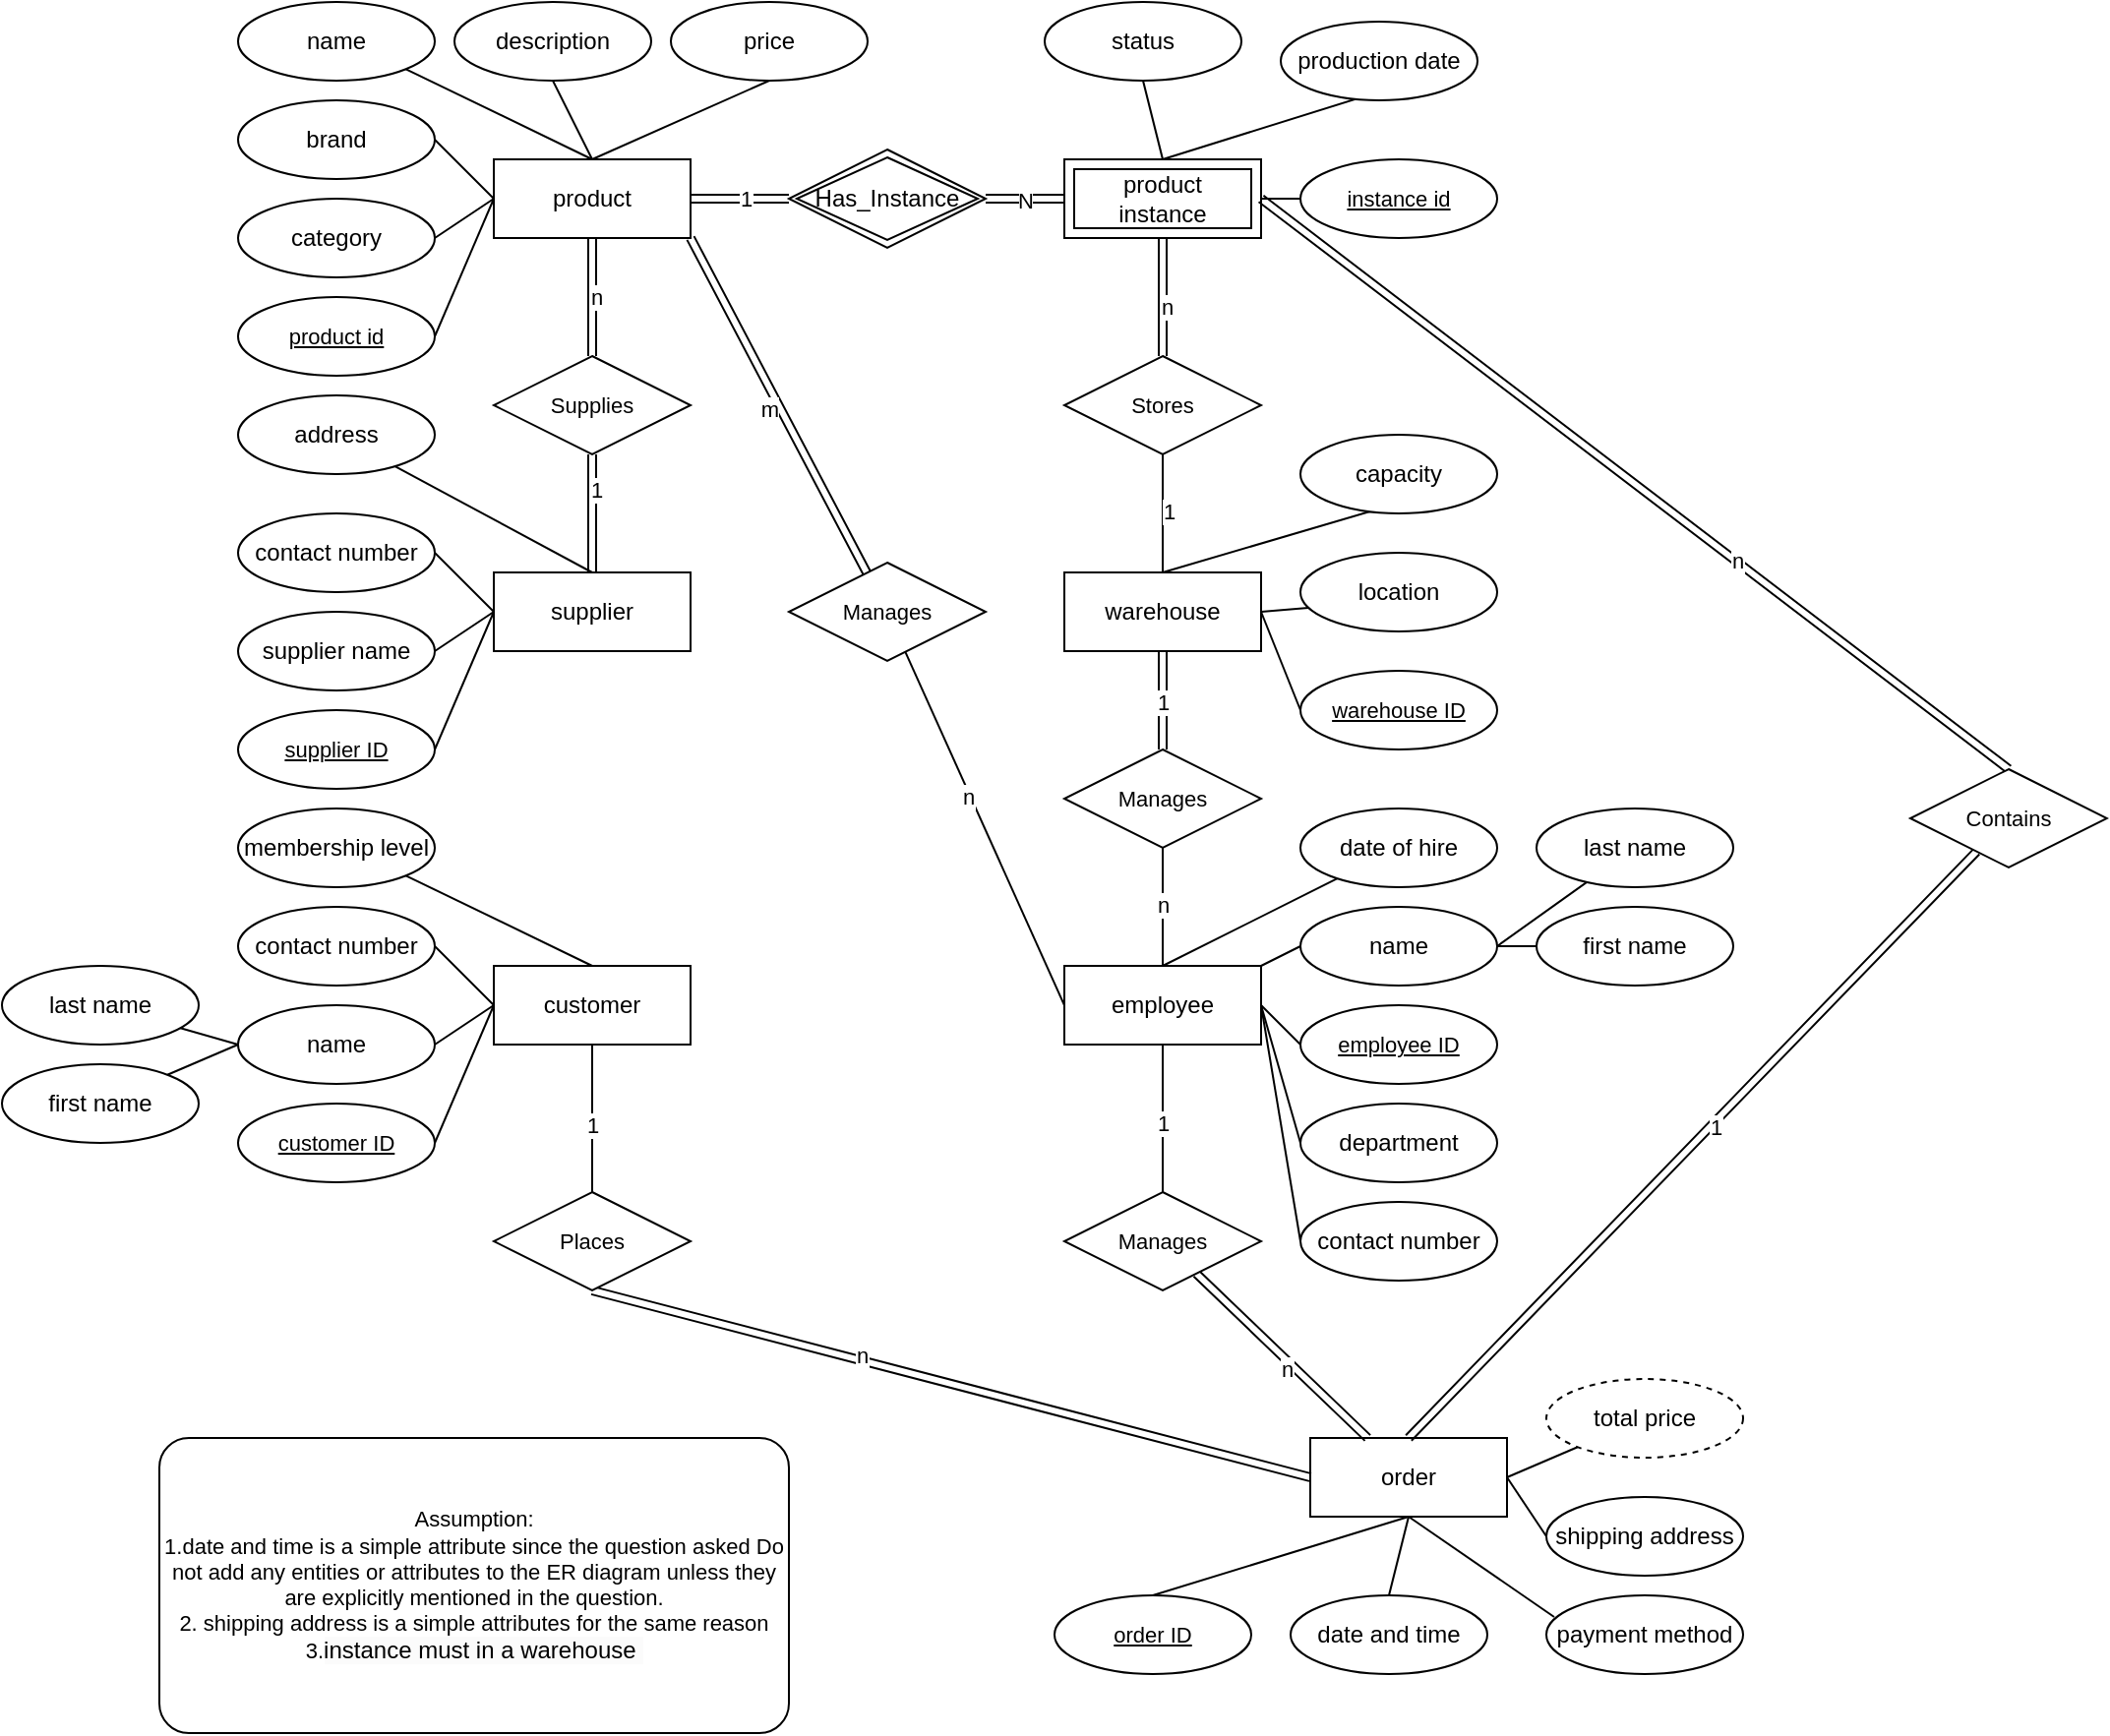 <mxfile version="24.4.14" type="github">
  <diagram id="R2lEEEUBdFMjLlhIrx00" name="Page-1">
    <mxGraphModel dx="882" dy="548" grid="1" gridSize="10" guides="1" tooltips="1" connect="1" arrows="1" fold="1" page="1" pageScale="1" pageWidth="850" pageHeight="1100" math="0" shadow="0" extFonts="Permanent Marker^https://fonts.googleapis.com/css?family=Permanent+Marker">
      <root>
        <mxCell id="0" />
        <mxCell id="1" parent="0" />
        <mxCell id="vBF5v3Q-Qyy129h_z25D-1" value="product" style="whiteSpace=wrap;html=1;align=center;" parent="1" vertex="1">
          <mxGeometry x="530" y="120" width="100" height="40" as="geometry" />
        </mxCell>
        <mxCell id="vBF5v3Q-Qyy129h_z25D-10" style="rounded=0;orthogonalLoop=1;jettySize=auto;html=1;exitX=1;exitY=1;exitDx=0;exitDy=0;entryX=0.5;entryY=0;entryDx=0;entryDy=0;strokeColor=default;align=center;verticalAlign=middle;fontFamily=Helvetica;fontSize=11;fontColor=default;labelBackgroundColor=default;endArrow=none;endFill=0;jumpStyle=none;" parent="1" source="vBF5v3Q-Qyy129h_z25D-2" target="vBF5v3Q-Qyy129h_z25D-1" edge="1">
          <mxGeometry relative="1" as="geometry" />
        </mxCell>
        <mxCell id="vBF5v3Q-Qyy129h_z25D-2" value="name" style="ellipse;whiteSpace=wrap;html=1;align=center;" parent="1" vertex="1">
          <mxGeometry x="400" y="40" width="100" height="40" as="geometry" />
        </mxCell>
        <mxCell id="vBF5v3Q-Qyy129h_z25D-11" style="edgeStyle=none;rounded=0;jumpStyle=none;orthogonalLoop=1;jettySize=auto;html=1;exitX=0.5;exitY=1;exitDx=0;exitDy=0;entryX=0.5;entryY=0;entryDx=0;entryDy=0;strokeColor=default;align=center;verticalAlign=middle;fontFamily=Helvetica;fontSize=11;fontColor=default;labelBackgroundColor=default;endArrow=none;endFill=0;" parent="1" source="vBF5v3Q-Qyy129h_z25D-3" target="vBF5v3Q-Qyy129h_z25D-1" edge="1">
          <mxGeometry relative="1" as="geometry" />
        </mxCell>
        <mxCell id="vBF5v3Q-Qyy129h_z25D-3" value="description" style="ellipse;whiteSpace=wrap;html=1;align=center;" parent="1" vertex="1">
          <mxGeometry x="510" y="40" width="100" height="40" as="geometry" />
        </mxCell>
        <mxCell id="vBF5v3Q-Qyy129h_z25D-12" style="edgeStyle=none;rounded=0;jumpStyle=none;orthogonalLoop=1;jettySize=auto;html=1;exitX=0.5;exitY=1;exitDx=0;exitDy=0;strokeColor=default;align=center;verticalAlign=middle;fontFamily=Helvetica;fontSize=11;fontColor=default;labelBackgroundColor=default;endArrow=none;endFill=0;" parent="1" source="vBF5v3Q-Qyy129h_z25D-4" edge="1">
          <mxGeometry relative="1" as="geometry">
            <mxPoint x="580" y="120" as="targetPoint" />
          </mxGeometry>
        </mxCell>
        <mxCell id="vBF5v3Q-Qyy129h_z25D-4" value="price" style="ellipse;whiteSpace=wrap;html=1;align=center;" parent="1" vertex="1">
          <mxGeometry x="620" y="40" width="100" height="40" as="geometry" />
        </mxCell>
        <mxCell id="vBF5v3Q-Qyy129h_z25D-13" style="edgeStyle=none;rounded=0;jumpStyle=none;orthogonalLoop=1;jettySize=auto;html=1;exitX=1;exitY=0.5;exitDx=0;exitDy=0;entryX=0;entryY=0.5;entryDx=0;entryDy=0;strokeColor=default;align=center;verticalAlign=middle;fontFamily=Helvetica;fontSize=11;fontColor=default;labelBackgroundColor=default;endArrow=none;endFill=0;" parent="1" source="vBF5v3Q-Qyy129h_z25D-5" target="vBF5v3Q-Qyy129h_z25D-1" edge="1">
          <mxGeometry relative="1" as="geometry" />
        </mxCell>
        <mxCell id="vBF5v3Q-Qyy129h_z25D-5" value="brand" style="ellipse;whiteSpace=wrap;html=1;align=center;" parent="1" vertex="1">
          <mxGeometry x="400" y="90" width="100" height="40" as="geometry" />
        </mxCell>
        <mxCell id="vBF5v3Q-Qyy129h_z25D-14" style="edgeStyle=none;rounded=0;jumpStyle=none;orthogonalLoop=1;jettySize=auto;html=1;exitX=1;exitY=0.5;exitDx=0;exitDy=0;strokeColor=default;align=center;verticalAlign=middle;fontFamily=Helvetica;fontSize=11;fontColor=default;labelBackgroundColor=default;endArrow=none;endFill=0;" parent="1" source="vBF5v3Q-Qyy129h_z25D-6" edge="1">
          <mxGeometry relative="1" as="geometry">
            <mxPoint x="530" y="140" as="targetPoint" />
          </mxGeometry>
        </mxCell>
        <mxCell id="vBF5v3Q-Qyy129h_z25D-6" value="category" style="ellipse;whiteSpace=wrap;html=1;align=center;" parent="1" vertex="1">
          <mxGeometry x="400" y="140" width="100" height="40" as="geometry" />
        </mxCell>
        <mxCell id="vBF5v3Q-Qyy129h_z25D-15" style="edgeStyle=none;rounded=0;jumpStyle=none;orthogonalLoop=1;jettySize=auto;html=1;exitX=1;exitY=0.5;exitDx=0;exitDy=0;strokeColor=default;align=center;verticalAlign=middle;fontFamily=Helvetica;fontSize=11;fontColor=default;labelBackgroundColor=default;endArrow=none;endFill=0;" parent="1" source="vBF5v3Q-Qyy129h_z25D-9" edge="1">
          <mxGeometry relative="1" as="geometry">
            <mxPoint x="530" y="140" as="targetPoint" />
          </mxGeometry>
        </mxCell>
        <mxCell id="vBF5v3Q-Qyy129h_z25D-9" value="product id" style="ellipse;whiteSpace=wrap;html=1;align=center;fontStyle=4;fontFamily=Helvetica;fontSize=11;fontColor=default;labelBackgroundColor=default;" parent="1" vertex="1">
          <mxGeometry x="400" y="190" width="100" height="40" as="geometry" />
        </mxCell>
        <mxCell id="vBF5v3Q-Qyy129h_z25D-16" value="product instance" style="shape=ext;margin=3;double=1;whiteSpace=wrap;html=1;align=center;" parent="1" vertex="1">
          <mxGeometry x="820" y="120" width="100" height="40" as="geometry" />
        </mxCell>
        <mxCell id="vBF5v3Q-Qyy129h_z25D-23" style="edgeStyle=none;rounded=0;jumpStyle=none;orthogonalLoop=1;jettySize=auto;html=1;exitX=0.5;exitY=1;exitDx=0;exitDy=0;entryX=0.5;entryY=0;entryDx=0;entryDy=0;strokeColor=default;align=center;verticalAlign=middle;fontFamily=Helvetica;fontSize=11;fontColor=default;labelBackgroundColor=default;endArrow=none;endFill=0;" parent="1" source="vBF5v3Q-Qyy129h_z25D-24" target="vBF5v3Q-Qyy129h_z25D-16" edge="1">
          <mxGeometry relative="1" as="geometry" />
        </mxCell>
        <mxCell id="vBF5v3Q-Qyy129h_z25D-24" value="status" style="ellipse;whiteSpace=wrap;html=1;align=center;" parent="1" vertex="1">
          <mxGeometry x="810" y="40" width="100" height="40" as="geometry" />
        </mxCell>
        <mxCell id="vBF5v3Q-Qyy129h_z25D-25" style="edgeStyle=none;rounded=0;jumpStyle=none;orthogonalLoop=1;jettySize=auto;html=1;exitX=1;exitY=0.5;exitDx=0;exitDy=0;strokeColor=default;align=center;verticalAlign=middle;fontFamily=Helvetica;fontSize=11;fontColor=default;labelBackgroundColor=default;endArrow=none;endFill=0;entryX=0.5;entryY=0;entryDx=0;entryDy=0;" parent="1" source="vBF5v3Q-Qyy129h_z25D-26" target="vBF5v3Q-Qyy129h_z25D-16" edge="1">
          <mxGeometry relative="1" as="geometry">
            <mxPoint x="790" y="100" as="targetPoint" />
          </mxGeometry>
        </mxCell>
        <mxCell id="vBF5v3Q-Qyy129h_z25D-26" value="production date" style="ellipse;whiteSpace=wrap;html=1;align=center;" parent="1" vertex="1">
          <mxGeometry x="930" y="50" width="100" height="40" as="geometry" />
        </mxCell>
        <mxCell id="vBF5v3Q-Qyy129h_z25D-27" style="edgeStyle=none;rounded=0;jumpStyle=none;orthogonalLoop=1;jettySize=auto;html=1;exitX=0;exitY=0.5;exitDx=0;exitDy=0;strokeColor=default;align=center;verticalAlign=middle;fontFamily=Helvetica;fontSize=11;fontColor=default;labelBackgroundColor=default;endArrow=none;endFill=0;entryX=1;entryY=0.5;entryDx=0;entryDy=0;" parent="1" source="vBF5v3Q-Qyy129h_z25D-28" target="vBF5v3Q-Qyy129h_z25D-16" edge="1">
          <mxGeometry relative="1" as="geometry">
            <mxPoint x="840" y="220" as="targetPoint" />
          </mxGeometry>
        </mxCell>
        <mxCell id="vBF5v3Q-Qyy129h_z25D-28" value="instance id" style="ellipse;whiteSpace=wrap;html=1;align=center;fontStyle=4;fontFamily=Helvetica;fontSize=11;fontColor=default;labelBackgroundColor=default;" parent="1" vertex="1">
          <mxGeometry x="940" y="120" width="100" height="40" as="geometry" />
        </mxCell>
        <mxCell id="vBF5v3Q-Qyy129h_z25D-29" value="warehouse" style="whiteSpace=wrap;html=1;align=center;" parent="1" vertex="1">
          <mxGeometry x="820" y="330" width="100" height="40" as="geometry" />
        </mxCell>
        <mxCell id="vBF5v3Q-Qyy129h_z25D-30" style="edgeStyle=none;rounded=0;jumpStyle=none;orthogonalLoop=1;jettySize=auto;html=1;exitX=1;exitY=0.5;exitDx=0;exitDy=0;entryX=0.5;entryY=0;entryDx=0;entryDy=0;strokeColor=default;align=center;verticalAlign=middle;fontFamily=Helvetica;fontSize=11;fontColor=default;labelBackgroundColor=default;endArrow=none;endFill=0;" parent="1" source="vBF5v3Q-Qyy129h_z25D-31" target="vBF5v3Q-Qyy129h_z25D-29" edge="1">
          <mxGeometry relative="1" as="geometry" />
        </mxCell>
        <mxCell id="vBF5v3Q-Qyy129h_z25D-31" value="capacity" style="ellipse;whiteSpace=wrap;html=1;align=center;" parent="1" vertex="1">
          <mxGeometry x="940" y="260" width="100" height="40" as="geometry" />
        </mxCell>
        <mxCell id="vBF5v3Q-Qyy129h_z25D-32" style="edgeStyle=none;rounded=0;jumpStyle=none;orthogonalLoop=1;jettySize=auto;html=1;exitX=1;exitY=0.5;exitDx=0;exitDy=0;strokeColor=default;align=center;verticalAlign=middle;fontFamily=Helvetica;fontSize=11;fontColor=default;labelBackgroundColor=default;endArrow=none;endFill=0;entryX=1;entryY=0.5;entryDx=0;entryDy=0;" parent="1" source="vBF5v3Q-Qyy129h_z25D-33" target="vBF5v3Q-Qyy129h_z25D-29" edge="1">
          <mxGeometry relative="1" as="geometry">
            <mxPoint x="820" y="330" as="targetPoint" />
          </mxGeometry>
        </mxCell>
        <mxCell id="vBF5v3Q-Qyy129h_z25D-33" value="location" style="ellipse;whiteSpace=wrap;html=1;align=center;" parent="1" vertex="1">
          <mxGeometry x="940" y="320" width="100" height="40" as="geometry" />
        </mxCell>
        <mxCell id="vBF5v3Q-Qyy129h_z25D-34" style="edgeStyle=none;rounded=0;jumpStyle=none;orthogonalLoop=1;jettySize=auto;html=1;exitX=0;exitY=0.5;exitDx=0;exitDy=0;strokeColor=default;align=center;verticalAlign=middle;fontFamily=Helvetica;fontSize=11;fontColor=default;labelBackgroundColor=default;endArrow=none;endFill=0;entryX=1;entryY=0.5;entryDx=0;entryDy=0;" parent="1" source="vBF5v3Q-Qyy129h_z25D-35" target="vBF5v3Q-Qyy129h_z25D-29" edge="1">
          <mxGeometry relative="1" as="geometry">
            <mxPoint x="820" y="330" as="targetPoint" />
          </mxGeometry>
        </mxCell>
        <mxCell id="vBF5v3Q-Qyy129h_z25D-35" value="warehouse ID" style="ellipse;whiteSpace=wrap;html=1;align=center;fontStyle=4;fontFamily=Helvetica;fontSize=11;fontColor=default;labelBackgroundColor=default;" parent="1" vertex="1">
          <mxGeometry x="940" y="380" width="100" height="40" as="geometry" />
        </mxCell>
        <mxCell id="vBF5v3Q-Qyy129h_z25D-36" value="supplier" style="whiteSpace=wrap;html=1;align=center;" parent="1" vertex="1">
          <mxGeometry x="530" y="330" width="100" height="40" as="geometry" />
        </mxCell>
        <mxCell id="vBF5v3Q-Qyy129h_z25D-37" style="edgeStyle=none;rounded=0;jumpStyle=none;orthogonalLoop=1;jettySize=auto;html=1;exitX=1;exitY=0.5;exitDx=0;exitDy=0;entryX=0;entryY=0.5;entryDx=0;entryDy=0;strokeColor=default;align=center;verticalAlign=middle;fontFamily=Helvetica;fontSize=11;fontColor=default;labelBackgroundColor=default;endArrow=none;endFill=0;" parent="1" source="vBF5v3Q-Qyy129h_z25D-38" target="vBF5v3Q-Qyy129h_z25D-36" edge="1">
          <mxGeometry relative="1" as="geometry" />
        </mxCell>
        <mxCell id="vBF5v3Q-Qyy129h_z25D-38" value="contact number" style="ellipse;whiteSpace=wrap;html=1;align=center;" parent="1" vertex="1">
          <mxGeometry x="400" y="300" width="100" height="40" as="geometry" />
        </mxCell>
        <mxCell id="vBF5v3Q-Qyy129h_z25D-39" style="edgeStyle=none;rounded=0;jumpStyle=none;orthogonalLoop=1;jettySize=auto;html=1;exitX=1;exitY=0.5;exitDx=0;exitDy=0;strokeColor=default;align=center;verticalAlign=middle;fontFamily=Helvetica;fontSize=11;fontColor=default;labelBackgroundColor=default;endArrow=none;endFill=0;" parent="1" source="vBF5v3Q-Qyy129h_z25D-40" edge="1">
          <mxGeometry relative="1" as="geometry">
            <mxPoint x="530" y="350" as="targetPoint" />
          </mxGeometry>
        </mxCell>
        <mxCell id="vBF5v3Q-Qyy129h_z25D-40" value="supplier name" style="ellipse;whiteSpace=wrap;html=1;align=center;" parent="1" vertex="1">
          <mxGeometry x="400" y="350" width="100" height="40" as="geometry" />
        </mxCell>
        <mxCell id="vBF5v3Q-Qyy129h_z25D-41" style="edgeStyle=none;rounded=0;jumpStyle=none;orthogonalLoop=1;jettySize=auto;html=1;exitX=1;exitY=0.5;exitDx=0;exitDy=0;strokeColor=default;align=center;verticalAlign=middle;fontFamily=Helvetica;fontSize=11;fontColor=default;labelBackgroundColor=default;endArrow=none;endFill=0;" parent="1" source="vBF5v3Q-Qyy129h_z25D-42" edge="1">
          <mxGeometry relative="1" as="geometry">
            <mxPoint x="530" y="350" as="targetPoint" />
          </mxGeometry>
        </mxCell>
        <mxCell id="vBF5v3Q-Qyy129h_z25D-42" value="supplier ID" style="ellipse;whiteSpace=wrap;html=1;align=center;fontStyle=4;fontFamily=Helvetica;fontSize=11;fontColor=default;labelBackgroundColor=default;" parent="1" vertex="1">
          <mxGeometry x="400" y="400" width="100" height="40" as="geometry" />
        </mxCell>
        <mxCell id="vBF5v3Q-Qyy129h_z25D-45" style="edgeStyle=none;rounded=0;jumpStyle=none;orthogonalLoop=1;jettySize=auto;html=1;strokeColor=default;align=center;verticalAlign=middle;fontFamily=Helvetica;fontSize=11;fontColor=default;labelBackgroundColor=default;endArrow=none;endFill=0;entryX=0.5;entryY=0;entryDx=0;entryDy=0;" parent="1" source="vBF5v3Q-Qyy129h_z25D-43" target="vBF5v3Q-Qyy129h_z25D-36" edge="1">
          <mxGeometry relative="1" as="geometry">
            <mxPoint x="570" y="320" as="targetPoint" />
          </mxGeometry>
        </mxCell>
        <mxCell id="vBF5v3Q-Qyy129h_z25D-43" value="address" style="ellipse;whiteSpace=wrap;html=1;align=center;" parent="1" vertex="1">
          <mxGeometry x="400" y="240" width="100" height="40" as="geometry" />
        </mxCell>
        <mxCell id="vBF5v3Q-Qyy129h_z25D-46" value="customer" style="whiteSpace=wrap;html=1;align=center;" parent="1" vertex="1">
          <mxGeometry x="530" y="530" width="100" height="40" as="geometry" />
        </mxCell>
        <mxCell id="vBF5v3Q-Qyy129h_z25D-47" style="rounded=0;orthogonalLoop=1;jettySize=auto;html=1;exitX=1;exitY=1;exitDx=0;exitDy=0;entryX=0.5;entryY=0;entryDx=0;entryDy=0;strokeColor=default;align=center;verticalAlign=middle;fontFamily=Helvetica;fontSize=11;fontColor=default;labelBackgroundColor=default;endArrow=none;endFill=0;jumpStyle=none;" parent="1" source="vBF5v3Q-Qyy129h_z25D-48" target="vBF5v3Q-Qyy129h_z25D-46" edge="1">
          <mxGeometry relative="1" as="geometry" />
        </mxCell>
        <mxCell id="vBF5v3Q-Qyy129h_z25D-48" value="membership level" style="ellipse;whiteSpace=wrap;html=1;align=center;" parent="1" vertex="1">
          <mxGeometry x="400" y="450" width="100" height="40" as="geometry" />
        </mxCell>
        <mxCell id="vBF5v3Q-Qyy129h_z25D-53" style="edgeStyle=none;rounded=0;jumpStyle=none;orthogonalLoop=1;jettySize=auto;html=1;exitX=1;exitY=0.5;exitDx=0;exitDy=0;entryX=0;entryY=0.5;entryDx=0;entryDy=0;strokeColor=default;align=center;verticalAlign=middle;fontFamily=Helvetica;fontSize=11;fontColor=default;labelBackgroundColor=default;endArrow=none;endFill=0;" parent="1" source="vBF5v3Q-Qyy129h_z25D-54" target="vBF5v3Q-Qyy129h_z25D-46" edge="1">
          <mxGeometry relative="1" as="geometry" />
        </mxCell>
        <mxCell id="vBF5v3Q-Qyy129h_z25D-54" value="contact number" style="ellipse;whiteSpace=wrap;html=1;align=center;" parent="1" vertex="1">
          <mxGeometry x="400" y="500" width="100" height="40" as="geometry" />
        </mxCell>
        <mxCell id="vBF5v3Q-Qyy129h_z25D-55" style="edgeStyle=none;rounded=0;jumpStyle=none;orthogonalLoop=1;jettySize=auto;html=1;exitX=1;exitY=0.5;exitDx=0;exitDy=0;strokeColor=default;align=center;verticalAlign=middle;fontFamily=Helvetica;fontSize=11;fontColor=default;labelBackgroundColor=default;endArrow=none;endFill=0;" parent="1" source="vBF5v3Q-Qyy129h_z25D-56" edge="1">
          <mxGeometry relative="1" as="geometry">
            <mxPoint x="530" y="550" as="targetPoint" />
          </mxGeometry>
        </mxCell>
        <mxCell id="vBF5v3Q-Qyy129h_z25D-56" value="name" style="ellipse;whiteSpace=wrap;html=1;align=center;" parent="1" vertex="1">
          <mxGeometry x="400" y="550" width="100" height="40" as="geometry" />
        </mxCell>
        <mxCell id="vBF5v3Q-Qyy129h_z25D-57" style="edgeStyle=none;rounded=0;jumpStyle=none;orthogonalLoop=1;jettySize=auto;html=1;exitX=1;exitY=0.5;exitDx=0;exitDy=0;strokeColor=default;align=center;verticalAlign=middle;fontFamily=Helvetica;fontSize=11;fontColor=default;labelBackgroundColor=default;endArrow=none;endFill=0;" parent="1" source="vBF5v3Q-Qyy129h_z25D-58" edge="1">
          <mxGeometry relative="1" as="geometry">
            <mxPoint x="530" y="550" as="targetPoint" />
          </mxGeometry>
        </mxCell>
        <mxCell id="vBF5v3Q-Qyy129h_z25D-58" value="customer ID" style="ellipse;whiteSpace=wrap;html=1;align=center;fontStyle=4;fontFamily=Helvetica;fontSize=11;fontColor=default;labelBackgroundColor=default;" parent="1" vertex="1">
          <mxGeometry x="400" y="600" width="100" height="40" as="geometry" />
        </mxCell>
        <mxCell id="vBF5v3Q-Qyy129h_z25D-59" value="order" style="whiteSpace=wrap;html=1;align=center;" parent="1" vertex="1">
          <mxGeometry x="945" y="770" width="100" height="40" as="geometry" />
        </mxCell>
        <mxCell id="vBF5v3Q-Qyy129h_z25D-60" style="rounded=0;orthogonalLoop=1;jettySize=auto;html=1;exitX=0;exitY=0.5;exitDx=0;exitDy=0;strokeColor=default;align=center;verticalAlign=middle;fontFamily=Helvetica;fontSize=11;fontColor=default;labelBackgroundColor=default;endArrow=none;endFill=0;jumpStyle=none;entryX=1;entryY=0.5;entryDx=0;entryDy=0;" parent="1" source="vBF5v3Q-Qyy129h_z25D-61" target="vBF5v3Q-Qyy129h_z25D-59" edge="1">
          <mxGeometry relative="1" as="geometry">
            <mxPoint x="1155" y="720" as="targetPoint" />
          </mxGeometry>
        </mxCell>
        <mxCell id="vBF5v3Q-Qyy129h_z25D-61" value="shipping address" style="ellipse;whiteSpace=wrap;html=1;align=center;" parent="1" vertex="1">
          <mxGeometry x="1065" y="800" width="100" height="40" as="geometry" />
        </mxCell>
        <mxCell id="vBF5v3Q-Qyy129h_z25D-62" style="edgeStyle=none;rounded=0;jumpStyle=none;orthogonalLoop=1;jettySize=auto;html=1;exitX=0.04;exitY=0.275;exitDx=0;exitDy=0;entryX=0.5;entryY=1;entryDx=0;entryDy=0;strokeColor=default;align=center;verticalAlign=middle;fontFamily=Helvetica;fontSize=11;fontColor=default;labelBackgroundColor=default;endArrow=none;endFill=0;exitPerimeter=0;" parent="1" source="vBF5v3Q-Qyy129h_z25D-63" target="vBF5v3Q-Qyy129h_z25D-59" edge="1">
          <mxGeometry relative="1" as="geometry" />
        </mxCell>
        <mxCell id="vBF5v3Q-Qyy129h_z25D-63" value="payment method" style="ellipse;whiteSpace=wrap;html=1;align=center;" parent="1" vertex="1">
          <mxGeometry x="1065" y="850" width="100" height="40" as="geometry" />
        </mxCell>
        <mxCell id="vBF5v3Q-Qyy129h_z25D-64" style="edgeStyle=none;rounded=0;jumpStyle=none;orthogonalLoop=1;jettySize=auto;html=1;exitX=0.5;exitY=0;exitDx=0;exitDy=0;strokeColor=default;align=center;verticalAlign=middle;fontFamily=Helvetica;fontSize=11;fontColor=default;labelBackgroundColor=default;endArrow=none;endFill=0;entryX=0.5;entryY=1;entryDx=0;entryDy=0;" parent="1" source="vBF5v3Q-Qyy129h_z25D-65" target="vBF5v3Q-Qyy129h_z25D-59" edge="1">
          <mxGeometry relative="1" as="geometry">
            <mxPoint x="1055" y="780" as="targetPoint" />
          </mxGeometry>
        </mxCell>
        <mxCell id="vBF5v3Q-Qyy129h_z25D-65" value="date and time" style="ellipse;whiteSpace=wrap;html=1;align=center;" parent="1" vertex="1">
          <mxGeometry x="935" y="850" width="100" height="40" as="geometry" />
        </mxCell>
        <mxCell id="vBF5v3Q-Qyy129h_z25D-66" style="edgeStyle=none;rounded=0;jumpStyle=none;orthogonalLoop=1;jettySize=auto;html=1;exitX=0.5;exitY=0;exitDx=0;exitDy=0;strokeColor=default;align=center;verticalAlign=middle;fontFamily=Helvetica;fontSize=11;fontColor=default;labelBackgroundColor=default;endArrow=none;endFill=0;entryX=0.5;entryY=1;entryDx=0;entryDy=0;" parent="1" source="vBF5v3Q-Qyy129h_z25D-67" target="vBF5v3Q-Qyy129h_z25D-59" edge="1">
          <mxGeometry relative="1" as="geometry">
            <mxPoint x="1105" y="800" as="targetPoint" />
          </mxGeometry>
        </mxCell>
        <mxCell id="vBF5v3Q-Qyy129h_z25D-67" value="order ID" style="ellipse;whiteSpace=wrap;html=1;align=center;fontStyle=4;fontFamily=Helvetica;fontSize=11;fontColor=default;labelBackgroundColor=default;" parent="1" vertex="1">
          <mxGeometry x="815" y="850" width="100" height="40" as="geometry" />
        </mxCell>
        <mxCell id="vBF5v3Q-Qyy129h_z25D-70" style="edgeStyle=none;rounded=0;jumpStyle=none;orthogonalLoop=1;jettySize=auto;html=1;entryX=0;entryY=0.5;entryDx=0;entryDy=0;strokeColor=default;align=center;verticalAlign=middle;fontFamily=Helvetica;fontSize=11;fontColor=default;labelBackgroundColor=default;endArrow=none;endFill=0;" parent="1" source="vBF5v3Q-Qyy129h_z25D-68" target="vBF5v3Q-Qyy129h_z25D-56" edge="1">
          <mxGeometry relative="1" as="geometry" />
        </mxCell>
        <mxCell id="vBF5v3Q-Qyy129h_z25D-68" value="last name" style="ellipse;whiteSpace=wrap;html=1;align=center;" parent="1" vertex="1">
          <mxGeometry x="280" y="530" width="100" height="40" as="geometry" />
        </mxCell>
        <mxCell id="vBF5v3Q-Qyy129h_z25D-71" style="edgeStyle=none;rounded=0;jumpStyle=none;orthogonalLoop=1;jettySize=auto;html=1;entryX=0;entryY=0.5;entryDx=0;entryDy=0;strokeColor=default;align=center;verticalAlign=middle;fontFamily=Helvetica;fontSize=11;fontColor=default;labelBackgroundColor=default;endArrow=none;endFill=0;" parent="1" source="vBF5v3Q-Qyy129h_z25D-69" target="vBF5v3Q-Qyy129h_z25D-56" edge="1">
          <mxGeometry relative="1" as="geometry" />
        </mxCell>
        <mxCell id="vBF5v3Q-Qyy129h_z25D-69" value="first name" style="ellipse;whiteSpace=wrap;html=1;align=center;" parent="1" vertex="1">
          <mxGeometry x="280" y="580" width="100" height="40" as="geometry" />
        </mxCell>
        <mxCell id="vBF5v3Q-Qyy129h_z25D-73" style="edgeStyle=none;rounded=0;jumpStyle=none;orthogonalLoop=1;jettySize=auto;html=1;strokeColor=default;align=center;verticalAlign=middle;fontFamily=Helvetica;fontSize=11;fontColor=default;labelBackgroundColor=default;endArrow=none;endFill=0;entryX=1;entryY=0.5;entryDx=0;entryDy=0;" parent="1" source="vBF5v3Q-Qyy129h_z25D-72" target="vBF5v3Q-Qyy129h_z25D-59" edge="1">
          <mxGeometry relative="1" as="geometry" />
        </mxCell>
        <mxCell id="vBF5v3Q-Qyy129h_z25D-72" value="total price" style="ellipse;whiteSpace=wrap;html=1;align=center;dashed=1;" parent="1" vertex="1">
          <mxGeometry x="1065" y="740" width="100" height="40" as="geometry" />
        </mxCell>
        <mxCell id="vBF5v3Q-Qyy129h_z25D-74" value="employee" style="whiteSpace=wrap;html=1;align=center;" parent="1" vertex="1">
          <mxGeometry x="820" y="530" width="100" height="40" as="geometry" />
        </mxCell>
        <mxCell id="vBF5v3Q-Qyy129h_z25D-75" style="rounded=0;orthogonalLoop=1;jettySize=auto;html=1;exitX=0;exitY=0.5;exitDx=0;exitDy=0;entryX=1;entryY=0.5;entryDx=0;entryDy=0;strokeColor=default;align=center;verticalAlign=middle;fontFamily=Helvetica;fontSize=11;fontColor=default;labelBackgroundColor=default;endArrow=none;endFill=0;jumpStyle=none;" parent="1" source="vBF5v3Q-Qyy129h_z25D-82" target="vBF5v3Q-Qyy129h_z25D-74" edge="1">
          <mxGeometry relative="1" as="geometry">
            <mxPoint x="1025.355" y="604.142" as="sourcePoint" />
          </mxGeometry>
        </mxCell>
        <mxCell id="vBF5v3Q-Qyy129h_z25D-76" value="contact number" style="ellipse;whiteSpace=wrap;html=1;align=center;" parent="1" vertex="1">
          <mxGeometry x="940" y="650" width="100" height="40" as="geometry" />
        </mxCell>
        <mxCell id="vBF5v3Q-Qyy129h_z25D-77" style="edgeStyle=none;rounded=0;jumpStyle=none;orthogonalLoop=1;jettySize=auto;html=1;exitX=0;exitY=0.5;exitDx=0;exitDy=0;entryX=1;entryY=0.5;entryDx=0;entryDy=0;strokeColor=default;align=center;verticalAlign=middle;fontFamily=Helvetica;fontSize=11;fontColor=default;labelBackgroundColor=default;endArrow=none;endFill=0;" parent="1" source="vBF5v3Q-Qyy129h_z25D-78" target="vBF5v3Q-Qyy129h_z25D-74" edge="1">
          <mxGeometry relative="1" as="geometry" />
        </mxCell>
        <mxCell id="vBF5v3Q-Qyy129h_z25D-78" value="department" style="ellipse;whiteSpace=wrap;html=1;align=center;" parent="1" vertex="1">
          <mxGeometry x="940" y="600" width="100" height="40" as="geometry" />
        </mxCell>
        <mxCell id="vBF5v3Q-Qyy129h_z25D-79" style="edgeStyle=none;rounded=0;jumpStyle=none;orthogonalLoop=1;jettySize=auto;html=1;exitX=0;exitY=0.5;exitDx=0;exitDy=0;strokeColor=default;align=center;verticalAlign=middle;fontFamily=Helvetica;fontSize=11;fontColor=default;labelBackgroundColor=default;endArrow=none;endFill=0;entryX=1;entryY=0;entryDx=0;entryDy=0;" parent="1" source="vBF5v3Q-Qyy129h_z25D-80" target="vBF5v3Q-Qyy129h_z25D-74" edge="1">
          <mxGeometry relative="1" as="geometry">
            <mxPoint x="820" y="640" as="targetPoint" />
            <mxPoint x="1140" y="570" as="sourcePoint" />
          </mxGeometry>
        </mxCell>
        <mxCell id="vBF5v3Q-Qyy129h_z25D-81" style="edgeStyle=none;rounded=0;jumpStyle=none;orthogonalLoop=1;jettySize=auto;html=1;exitX=0;exitY=0.5;exitDx=0;exitDy=0;strokeColor=default;align=center;verticalAlign=middle;fontFamily=Helvetica;fontSize=11;fontColor=default;labelBackgroundColor=default;endArrow=none;endFill=0;entryX=1;entryY=0.5;entryDx=0;entryDy=0;" parent="1" source="vBF5v3Q-Qyy129h_z25D-76" target="vBF5v3Q-Qyy129h_z25D-74" edge="1">
          <mxGeometry relative="1" as="geometry">
            <mxPoint x="820" y="640" as="targetPoint" />
            <mxPoint x="940" y="700" as="sourcePoint" />
          </mxGeometry>
        </mxCell>
        <mxCell id="vBF5v3Q-Qyy129h_z25D-82" value="employee ID" style="ellipse;whiteSpace=wrap;html=1;align=center;fontStyle=4;fontFamily=Helvetica;fontSize=11;fontColor=default;labelBackgroundColor=default;" parent="1" vertex="1">
          <mxGeometry x="940" y="550" width="100" height="40" as="geometry" />
        </mxCell>
        <mxCell id="vBF5v3Q-Qyy129h_z25D-83" style="edgeStyle=none;rounded=0;jumpStyle=none;orthogonalLoop=1;jettySize=auto;html=1;strokeColor=default;align=center;verticalAlign=middle;fontFamily=Helvetica;fontSize=11;fontColor=default;labelBackgroundColor=default;endArrow=none;endFill=0;entryX=0.5;entryY=0;entryDx=0;entryDy=0;" parent="1" source="vBF5v3Q-Qyy129h_z25D-84" target="vBF5v3Q-Qyy129h_z25D-74" edge="1">
          <mxGeometry relative="1" as="geometry" />
        </mxCell>
        <mxCell id="vBF5v3Q-Qyy129h_z25D-84" value="date of hire" style="ellipse;whiteSpace=wrap;html=1;align=center;" parent="1" vertex="1">
          <mxGeometry x="940" y="450" width="100" height="40" as="geometry" />
        </mxCell>
        <mxCell id="vBF5v3Q-Qyy129h_z25D-87" style="edgeStyle=none;rounded=0;jumpStyle=none;orthogonalLoop=1;jettySize=auto;html=1;entryX=1;entryY=0.5;entryDx=0;entryDy=0;strokeColor=default;align=center;verticalAlign=middle;fontFamily=Helvetica;fontSize=11;fontColor=default;labelBackgroundColor=default;endArrow=none;endFill=0;" parent="1" source="vBF5v3Q-Qyy129h_z25D-85" target="vBF5v3Q-Qyy129h_z25D-80" edge="1">
          <mxGeometry relative="1" as="geometry">
            <mxPoint x="1140" y="570" as="targetPoint" />
          </mxGeometry>
        </mxCell>
        <mxCell id="vBF5v3Q-Qyy129h_z25D-85" value="last name" style="ellipse;whiteSpace=wrap;html=1;align=center;" parent="1" vertex="1">
          <mxGeometry x="1060" y="450" width="100" height="40" as="geometry" />
        </mxCell>
        <mxCell id="vBF5v3Q-Qyy129h_z25D-88" style="edgeStyle=none;rounded=0;jumpStyle=none;orthogonalLoop=1;jettySize=auto;html=1;entryX=1;entryY=0.5;entryDx=0;entryDy=0;strokeColor=default;align=center;verticalAlign=middle;fontFamily=Helvetica;fontSize=11;fontColor=default;labelBackgroundColor=default;endArrow=none;endFill=0;" parent="1" source="vBF5v3Q-Qyy129h_z25D-86" target="vBF5v3Q-Qyy129h_z25D-80" edge="1">
          <mxGeometry relative="1" as="geometry">
            <mxPoint x="1140" y="570" as="targetPoint" />
          </mxGeometry>
        </mxCell>
        <mxCell id="vBF5v3Q-Qyy129h_z25D-86" value="first name" style="ellipse;whiteSpace=wrap;html=1;align=center;" parent="1" vertex="1">
          <mxGeometry x="1060" y="500" width="100" height="40" as="geometry" />
        </mxCell>
        <mxCell id="vBF5v3Q-Qyy129h_z25D-92" style="edgeStyle=none;rounded=0;jumpStyle=none;orthogonalLoop=1;jettySize=auto;html=1;entryX=1;entryY=0.5;entryDx=0;entryDy=0;strokeColor=default;align=center;verticalAlign=middle;fontFamily=Helvetica;fontSize=11;fontColor=default;labelBackgroundColor=default;endArrow=none;endFill=0;shape=link;" parent="1" source="vBF5v3Q-Qyy129h_z25D-89" target="vBF5v3Q-Qyy129h_z25D-1" edge="1">
          <mxGeometry relative="1" as="geometry" />
        </mxCell>
        <mxCell id="vBF5v3Q-Qyy129h_z25D-125" value="1" style="edgeLabel;html=1;align=center;verticalAlign=middle;resizable=0;points=[];fontFamily=Helvetica;fontSize=11;fontColor=default;labelBackgroundColor=default;" parent="vBF5v3Q-Qyy129h_z25D-92" vertex="1" connectable="0">
          <mxGeometry x="-0.1" relative="1" as="geometry">
            <mxPoint as="offset" />
          </mxGeometry>
        </mxCell>
        <mxCell id="vBF5v3Q-Qyy129h_z25D-93" style="edgeStyle=none;rounded=0;jumpStyle=none;orthogonalLoop=1;jettySize=auto;html=1;entryX=0;entryY=0.5;entryDx=0;entryDy=0;strokeColor=default;align=center;verticalAlign=middle;fontFamily=Helvetica;fontSize=11;fontColor=default;labelBackgroundColor=default;endArrow=none;endFill=0;shape=link;" parent="1" source="vBF5v3Q-Qyy129h_z25D-89" target="vBF5v3Q-Qyy129h_z25D-16" edge="1">
          <mxGeometry relative="1" as="geometry" />
        </mxCell>
        <mxCell id="vBF5v3Q-Qyy129h_z25D-126" value="N" style="edgeLabel;html=1;align=center;verticalAlign=middle;resizable=0;points=[];fontFamily=Helvetica;fontSize=11;fontColor=default;labelBackgroundColor=default;" parent="vBF5v3Q-Qyy129h_z25D-93" vertex="1" connectable="0">
          <mxGeometry y="-1" relative="1" as="geometry">
            <mxPoint as="offset" />
          </mxGeometry>
        </mxCell>
        <mxCell id="vBF5v3Q-Qyy129h_z25D-89" value="Has_Instance" style="shape=rhombus;double=1;perimeter=rhombusPerimeter;whiteSpace=wrap;html=1;align=center;" parent="1" vertex="1">
          <mxGeometry x="680" y="115" width="100" height="50" as="geometry" />
        </mxCell>
        <mxCell id="vBF5v3Q-Qyy129h_z25D-112" style="edgeStyle=none;rounded=0;jumpStyle=none;orthogonalLoop=1;jettySize=auto;html=1;entryX=0.5;entryY=0;entryDx=0;entryDy=0;strokeColor=default;align=center;verticalAlign=middle;fontFamily=Helvetica;fontSize=11;fontColor=default;labelBackgroundColor=default;endArrow=none;endFill=0;shape=link;" parent="1" source="vBF5v3Q-Qyy129h_z25D-98" target="vBF5v3Q-Qyy129h_z25D-36" edge="1">
          <mxGeometry relative="1" as="geometry" />
        </mxCell>
        <mxCell id="vBF5v3Q-Qyy129h_z25D-130" value="1" style="edgeLabel;html=1;align=center;verticalAlign=middle;resizable=0;points=[];fontFamily=Helvetica;fontSize=11;fontColor=default;labelBackgroundColor=default;" parent="vBF5v3Q-Qyy129h_z25D-112" vertex="1" connectable="0">
          <mxGeometry x="-0.4" y="2" relative="1" as="geometry">
            <mxPoint as="offset" />
          </mxGeometry>
        </mxCell>
        <mxCell id="vBF5v3Q-Qyy129h_z25D-113" style="edgeStyle=none;rounded=0;jumpStyle=none;orthogonalLoop=1;jettySize=auto;html=1;entryX=0.5;entryY=1;entryDx=0;entryDy=0;strokeColor=default;align=center;verticalAlign=middle;fontFamily=Helvetica;fontSize=11;fontColor=default;labelBackgroundColor=default;endArrow=none;endFill=0;shape=link;" parent="1" source="vBF5v3Q-Qyy129h_z25D-98" target="vBF5v3Q-Qyy129h_z25D-1" edge="1">
          <mxGeometry relative="1" as="geometry" />
        </mxCell>
        <mxCell id="vBF5v3Q-Qyy129h_z25D-129" value="n" style="edgeLabel;html=1;align=center;verticalAlign=middle;resizable=0;points=[];fontFamily=Helvetica;fontSize=11;fontColor=default;labelBackgroundColor=default;" parent="vBF5v3Q-Qyy129h_z25D-113" vertex="1" connectable="0">
          <mxGeometry y="-2" relative="1" as="geometry">
            <mxPoint as="offset" />
          </mxGeometry>
        </mxCell>
        <mxCell id="vBF5v3Q-Qyy129h_z25D-98" value="Supplies" style="shape=rhombus;perimeter=rhombusPerimeter;whiteSpace=wrap;html=1;align=center;fontFamily=Helvetica;fontSize=11;fontColor=default;labelBackgroundColor=default;" parent="1" vertex="1">
          <mxGeometry x="530" y="220" width="100" height="50" as="geometry" />
        </mxCell>
        <mxCell id="vBF5v3Q-Qyy129h_z25D-117" style="edgeStyle=none;rounded=0;jumpStyle=none;orthogonalLoop=1;jettySize=auto;html=1;entryX=0.5;entryY=1;entryDx=0;entryDy=0;strokeColor=default;align=center;verticalAlign=middle;fontFamily=Helvetica;fontSize=11;fontColor=default;labelBackgroundColor=default;endArrow=none;endFill=0;exitX=0.5;exitY=0;exitDx=0;exitDy=0;" parent="1" source="vBF5v3Q-Qyy129h_z25D-100" target="vBF5v3Q-Qyy129h_z25D-46" edge="1">
          <mxGeometry relative="1" as="geometry" />
        </mxCell>
        <mxCell id="vBF5v3Q-Qyy129h_z25D-132" value="1" style="edgeLabel;html=1;align=center;verticalAlign=middle;resizable=0;points=[];fontFamily=Helvetica;fontSize=11;fontColor=default;labelBackgroundColor=default;" parent="vBF5v3Q-Qyy129h_z25D-117" vertex="1" connectable="0">
          <mxGeometry x="-0.093" relative="1" as="geometry">
            <mxPoint as="offset" />
          </mxGeometry>
        </mxCell>
        <mxCell id="vBF5v3Q-Qyy129h_z25D-118" style="edgeStyle=none;rounded=0;jumpStyle=none;orthogonalLoop=1;jettySize=auto;html=1;entryX=0;entryY=0.5;entryDx=0;entryDy=0;strokeColor=default;align=center;verticalAlign=middle;fontFamily=Helvetica;fontSize=11;fontColor=default;labelBackgroundColor=default;endArrow=none;endFill=0;exitX=0.5;exitY=1;exitDx=0;exitDy=0;shape=link;" parent="1" source="vBF5v3Q-Qyy129h_z25D-100" target="vBF5v3Q-Qyy129h_z25D-59" edge="1">
          <mxGeometry relative="1" as="geometry" />
        </mxCell>
        <mxCell id="vBF5v3Q-Qyy129h_z25D-131" value="n" style="edgeLabel;html=1;align=center;verticalAlign=middle;resizable=0;points=[];fontFamily=Helvetica;fontSize=11;fontColor=default;labelBackgroundColor=default;" parent="vBF5v3Q-Qyy129h_z25D-118" vertex="1" connectable="0">
          <mxGeometry x="-0.253" y="3" relative="1" as="geometry">
            <mxPoint as="offset" />
          </mxGeometry>
        </mxCell>
        <mxCell id="vBF5v3Q-Qyy129h_z25D-100" value="Places" style="shape=rhombus;perimeter=rhombusPerimeter;whiteSpace=wrap;html=1;align=center;fontFamily=Helvetica;fontSize=11;fontColor=default;labelBackgroundColor=default;" parent="1" vertex="1">
          <mxGeometry x="530" y="645" width="100" height="50" as="geometry" />
        </mxCell>
        <mxCell id="vBF5v3Q-Qyy129h_z25D-123" style="edgeStyle=none;rounded=0;jumpStyle=none;orthogonalLoop=1;jettySize=auto;html=1;strokeColor=default;align=center;verticalAlign=middle;fontFamily=Helvetica;fontSize=11;fontColor=default;labelBackgroundColor=default;endArrow=none;endFill=0;shape=link;" parent="1" source="vBF5v3Q-Qyy129h_z25D-101" target="vBF5v3Q-Qyy129h_z25D-59" edge="1">
          <mxGeometry relative="1" as="geometry" />
        </mxCell>
        <mxCell id="vBF5v3Q-Qyy129h_z25D-143" value="n" style="edgeLabel;html=1;align=center;verticalAlign=middle;resizable=0;points=[];fontFamily=Helvetica;fontSize=11;fontColor=default;labelBackgroundColor=default;" parent="vBF5v3Q-Qyy129h_z25D-123" vertex="1" connectable="0">
          <mxGeometry x="0.095" y="-3" relative="1" as="geometry">
            <mxPoint as="offset" />
          </mxGeometry>
        </mxCell>
        <mxCell id="vBF5v3Q-Qyy129h_z25D-124" style="edgeStyle=none;rounded=0;jumpStyle=none;orthogonalLoop=1;jettySize=auto;html=1;entryX=0.5;entryY=1;entryDx=0;entryDy=0;strokeColor=default;align=center;verticalAlign=middle;fontFamily=Helvetica;fontSize=11;fontColor=default;labelBackgroundColor=default;endArrow=none;endFill=0;" parent="1" source="vBF5v3Q-Qyy129h_z25D-101" target="vBF5v3Q-Qyy129h_z25D-74" edge="1">
          <mxGeometry relative="1" as="geometry" />
        </mxCell>
        <mxCell id="vBF5v3Q-Qyy129h_z25D-142" value="1" style="edgeLabel;html=1;align=center;verticalAlign=middle;resizable=0;points=[];fontFamily=Helvetica;fontSize=11;fontColor=default;labelBackgroundColor=default;" parent="vBF5v3Q-Qyy129h_z25D-124" vertex="1" connectable="0">
          <mxGeometry x="0.28" relative="1" as="geometry">
            <mxPoint y="13" as="offset" />
          </mxGeometry>
        </mxCell>
        <mxCell id="vBF5v3Q-Qyy129h_z25D-101" value="Manages" style="shape=rhombus;perimeter=rhombusPerimeter;whiteSpace=wrap;html=1;align=center;fontFamily=Helvetica;fontSize=11;fontColor=default;labelBackgroundColor=default;" parent="1" vertex="1">
          <mxGeometry x="820" y="645" width="100" height="50" as="geometry" />
        </mxCell>
        <mxCell id="vBF5v3Q-Qyy129h_z25D-110" style="edgeStyle=none;rounded=0;jumpStyle=none;orthogonalLoop=1;jettySize=auto;html=1;strokeColor=default;align=center;verticalAlign=middle;fontFamily=Helvetica;fontSize=11;fontColor=default;labelBackgroundColor=default;endArrow=none;endFill=0;shape=link;" parent="1" source="vBF5v3Q-Qyy129h_z25D-102" edge="1">
          <mxGeometry relative="1" as="geometry">
            <mxPoint x="870" y="370" as="targetPoint" />
          </mxGeometry>
        </mxCell>
        <mxCell id="vBF5v3Q-Qyy129h_z25D-138" value="1" style="edgeLabel;html=1;align=center;verticalAlign=middle;resizable=0;points=[];fontFamily=Helvetica;fontSize=11;fontColor=default;labelBackgroundColor=default;" parent="vBF5v3Q-Qyy129h_z25D-110" vertex="1" connectable="0">
          <mxGeometry x="-0.04" y="-4" relative="1" as="geometry">
            <mxPoint x="-4" as="offset" />
          </mxGeometry>
        </mxCell>
        <mxCell id="vBF5v3Q-Qyy129h_z25D-111" style="edgeStyle=none;rounded=0;jumpStyle=none;orthogonalLoop=1;jettySize=auto;html=1;entryX=0.5;entryY=0;entryDx=0;entryDy=0;strokeColor=default;align=center;verticalAlign=middle;fontFamily=Helvetica;fontSize=11;fontColor=default;labelBackgroundColor=default;endArrow=none;endFill=0;" parent="1" source="vBF5v3Q-Qyy129h_z25D-102" target="vBF5v3Q-Qyy129h_z25D-74" edge="1">
          <mxGeometry relative="1" as="geometry" />
        </mxCell>
        <mxCell id="vBF5v3Q-Qyy129h_z25D-140" value="n" style="edgeLabel;html=1;align=center;verticalAlign=middle;resizable=0;points=[];fontFamily=Helvetica;fontSize=11;fontColor=default;labelBackgroundColor=default;" parent="vBF5v3Q-Qyy129h_z25D-111" vertex="1" connectable="0">
          <mxGeometry x="-0.033" relative="1" as="geometry">
            <mxPoint as="offset" />
          </mxGeometry>
        </mxCell>
        <mxCell id="vBF5v3Q-Qyy129h_z25D-102" value="Manages" style="shape=rhombus;perimeter=rhombusPerimeter;whiteSpace=wrap;html=1;align=center;fontFamily=Helvetica;fontSize=11;fontColor=default;labelBackgroundColor=default;" parent="1" vertex="1">
          <mxGeometry x="820" y="420" width="100" height="50" as="geometry" />
        </mxCell>
        <mxCell id="vBF5v3Q-Qyy129h_z25D-108" style="edgeStyle=none;rounded=0;jumpStyle=none;orthogonalLoop=1;jettySize=auto;html=1;entryX=0.5;entryY=1;entryDx=0;entryDy=0;strokeColor=default;align=center;verticalAlign=middle;fontFamily=Helvetica;fontSize=11;fontColor=default;labelBackgroundColor=default;endArrow=none;endFill=0;shape=link;" parent="1" source="vBF5v3Q-Qyy129h_z25D-105" target="vBF5v3Q-Qyy129h_z25D-16" edge="1">
          <mxGeometry relative="1" as="geometry" />
        </mxCell>
        <mxCell id="vBF5v3Q-Qyy129h_z25D-127" value="n" style="edgeLabel;html=1;align=center;verticalAlign=middle;resizable=0;points=[];fontFamily=Helvetica;fontSize=11;fontColor=default;labelBackgroundColor=default;" parent="vBF5v3Q-Qyy129h_z25D-108" vertex="1" connectable="0">
          <mxGeometry x="-0.167" y="-2" relative="1" as="geometry">
            <mxPoint as="offset" />
          </mxGeometry>
        </mxCell>
        <mxCell id="vBF5v3Q-Qyy129h_z25D-109" style="edgeStyle=none;rounded=0;jumpStyle=none;orthogonalLoop=1;jettySize=auto;html=1;entryX=0.5;entryY=0;entryDx=0;entryDy=0;strokeColor=default;align=center;verticalAlign=middle;fontFamily=Helvetica;fontSize=11;fontColor=default;labelBackgroundColor=default;endArrow=none;endFill=0;" parent="1" source="vBF5v3Q-Qyy129h_z25D-105" target="vBF5v3Q-Qyy129h_z25D-29" edge="1">
          <mxGeometry relative="1" as="geometry" />
        </mxCell>
        <mxCell id="vBF5v3Q-Qyy129h_z25D-128" value="1" style="edgeLabel;html=1;align=center;verticalAlign=middle;resizable=0;points=[];fontFamily=Helvetica;fontSize=11;fontColor=default;labelBackgroundColor=default;" parent="vBF5v3Q-Qyy129h_z25D-109" vertex="1" connectable="0">
          <mxGeometry x="-0.033" y="3" relative="1" as="geometry">
            <mxPoint as="offset" />
          </mxGeometry>
        </mxCell>
        <mxCell id="vBF5v3Q-Qyy129h_z25D-105" value="Stores" style="shape=rhombus;perimeter=rhombusPerimeter;whiteSpace=wrap;html=1;align=center;fontFamily=Helvetica;fontSize=11;fontColor=default;labelBackgroundColor=default;" parent="1" vertex="1">
          <mxGeometry x="820" y="220" width="100" height="50" as="geometry" />
        </mxCell>
        <mxCell id="vBF5v3Q-Qyy129h_z25D-80" value="name" style="ellipse;whiteSpace=wrap;html=1;align=center;" parent="1" vertex="1">
          <mxGeometry x="940" y="500" width="100" height="40" as="geometry" />
        </mxCell>
        <mxCell id="vBF5v3Q-Qyy129h_z25D-115" style="edgeStyle=none;rounded=0;jumpStyle=none;orthogonalLoop=1;jettySize=auto;html=1;entryX=0.5;entryY=0;entryDx=0;entryDy=0;strokeColor=default;align=center;verticalAlign=middle;fontFamily=Helvetica;fontSize=11;fontColor=default;labelBackgroundColor=default;endArrow=none;endFill=0;shape=link;" parent="1" source="vBF5v3Q-Qyy129h_z25D-114" target="vBF5v3Q-Qyy129h_z25D-59" edge="1">
          <mxGeometry relative="1" as="geometry" />
        </mxCell>
        <mxCell id="vBF5v3Q-Qyy129h_z25D-137" value="1" style="edgeLabel;html=1;align=center;verticalAlign=middle;resizable=0;points=[];fontFamily=Helvetica;fontSize=11;fontColor=default;labelBackgroundColor=default;" parent="vBF5v3Q-Qyy129h_z25D-115" vertex="1" connectable="0">
          <mxGeometry x="-0.073" y="1" relative="1" as="geometry">
            <mxPoint y="1" as="offset" />
          </mxGeometry>
        </mxCell>
        <mxCell id="vBF5v3Q-Qyy129h_z25D-116" style="edgeStyle=none;rounded=0;jumpStyle=none;orthogonalLoop=1;jettySize=auto;html=1;strokeColor=default;align=center;verticalAlign=middle;fontFamily=Helvetica;fontSize=11;fontColor=default;labelBackgroundColor=default;endArrow=none;endFill=0;exitX=0.5;exitY=0;exitDx=0;exitDy=0;shape=link;" parent="1" source="vBF5v3Q-Qyy129h_z25D-114" edge="1">
          <mxGeometry relative="1" as="geometry">
            <mxPoint x="920" y="140" as="targetPoint" />
          </mxGeometry>
        </mxCell>
        <mxCell id="vBF5v3Q-Qyy129h_z25D-134" value="n" style="edgeLabel;html=1;align=center;verticalAlign=middle;resizable=0;points=[];fontFamily=Helvetica;fontSize=11;fontColor=default;labelBackgroundColor=default;" parent="vBF5v3Q-Qyy129h_z25D-116" vertex="1" connectable="0">
          <mxGeometry x="-0.269" relative="1" as="geometry">
            <mxPoint as="offset" />
          </mxGeometry>
        </mxCell>
        <mxCell id="vBF5v3Q-Qyy129h_z25D-114" value="Contains" style="shape=rhombus;perimeter=rhombusPerimeter;whiteSpace=wrap;html=1;align=center;fontFamily=Helvetica;fontSize=11;fontColor=default;labelBackgroundColor=default;" parent="1" vertex="1">
          <mxGeometry x="1250" y="430" width="100" height="50" as="geometry" />
        </mxCell>
        <mxCell id="vBF5v3Q-Qyy129h_z25D-121" style="edgeStyle=none;rounded=0;jumpStyle=none;orthogonalLoop=1;jettySize=auto;html=1;entryX=0;entryY=0.5;entryDx=0;entryDy=0;strokeColor=default;align=center;verticalAlign=middle;fontFamily=Helvetica;fontSize=11;fontColor=default;labelBackgroundColor=default;endArrow=none;endFill=0;" parent="1" source="vBF5v3Q-Qyy129h_z25D-119" target="vBF5v3Q-Qyy129h_z25D-74" edge="1">
          <mxGeometry relative="1" as="geometry" />
        </mxCell>
        <mxCell id="vBF5v3Q-Qyy129h_z25D-145" value="n" style="edgeLabel;html=1;align=center;verticalAlign=middle;resizable=0;points=[];fontFamily=Helvetica;fontSize=11;fontColor=default;labelBackgroundColor=default;" parent="vBF5v3Q-Qyy129h_z25D-121" vertex="1" connectable="0">
          <mxGeometry x="-0.186" y="-1" relative="1" as="geometry">
            <mxPoint as="offset" />
          </mxGeometry>
        </mxCell>
        <mxCell id="vBF5v3Q-Qyy129h_z25D-122" style="edgeStyle=none;rounded=0;jumpStyle=none;orthogonalLoop=1;jettySize=auto;html=1;entryX=1;entryY=1;entryDx=0;entryDy=0;strokeColor=default;align=center;verticalAlign=middle;fontFamily=Helvetica;fontSize=11;fontColor=default;labelBackgroundColor=default;endArrow=none;endFill=0;shape=link;" parent="1" source="vBF5v3Q-Qyy129h_z25D-119" target="vBF5v3Q-Qyy129h_z25D-1" edge="1">
          <mxGeometry relative="1" as="geometry" />
        </mxCell>
        <mxCell id="vBF5v3Q-Qyy129h_z25D-144" value="m" style="edgeLabel;html=1;align=center;verticalAlign=middle;resizable=0;points=[];fontFamily=Helvetica;fontSize=11;fontColor=default;labelBackgroundColor=default;" parent="vBF5v3Q-Qyy129h_z25D-122" vertex="1" connectable="0">
          <mxGeometry x="0.015" y="5" relative="1" as="geometry">
            <mxPoint as="offset" />
          </mxGeometry>
        </mxCell>
        <mxCell id="vBF5v3Q-Qyy129h_z25D-119" value="Manages" style="shape=rhombus;perimeter=rhombusPerimeter;whiteSpace=wrap;html=1;align=center;fontFamily=Helvetica;fontSize=11;fontColor=default;labelBackgroundColor=default;" parent="1" vertex="1">
          <mxGeometry x="680" y="325" width="100" height="50" as="geometry" />
        </mxCell>
        <mxCell id="vBF5v3Q-Qyy129h_z25D-146" value="Assumption: &lt;br&gt;1.date and time is a simple attribute since the question asked&amp;nbsp;Do not add any entities or attributes to the ER diagram unless they are explicitly mentioned in the question.&lt;br&gt;2. shipping address is a simple attributes for the same reason&lt;div&gt;3.&lt;span style=&quot;background-color: rgb(251, 251, 251); font-size: 12px;&quot;&gt;instance must in a warehouse&amp;nbsp;&lt;/span&gt;&lt;/div&gt;" style="rounded=1;arcSize=10;whiteSpace=wrap;html=1;align=center;fontFamily=Helvetica;fontSize=11;fontColor=default;labelBackgroundColor=default;" parent="1" vertex="1">
          <mxGeometry x="360" y="770" width="320" height="150" as="geometry" />
        </mxCell>
      </root>
    </mxGraphModel>
  </diagram>
</mxfile>
